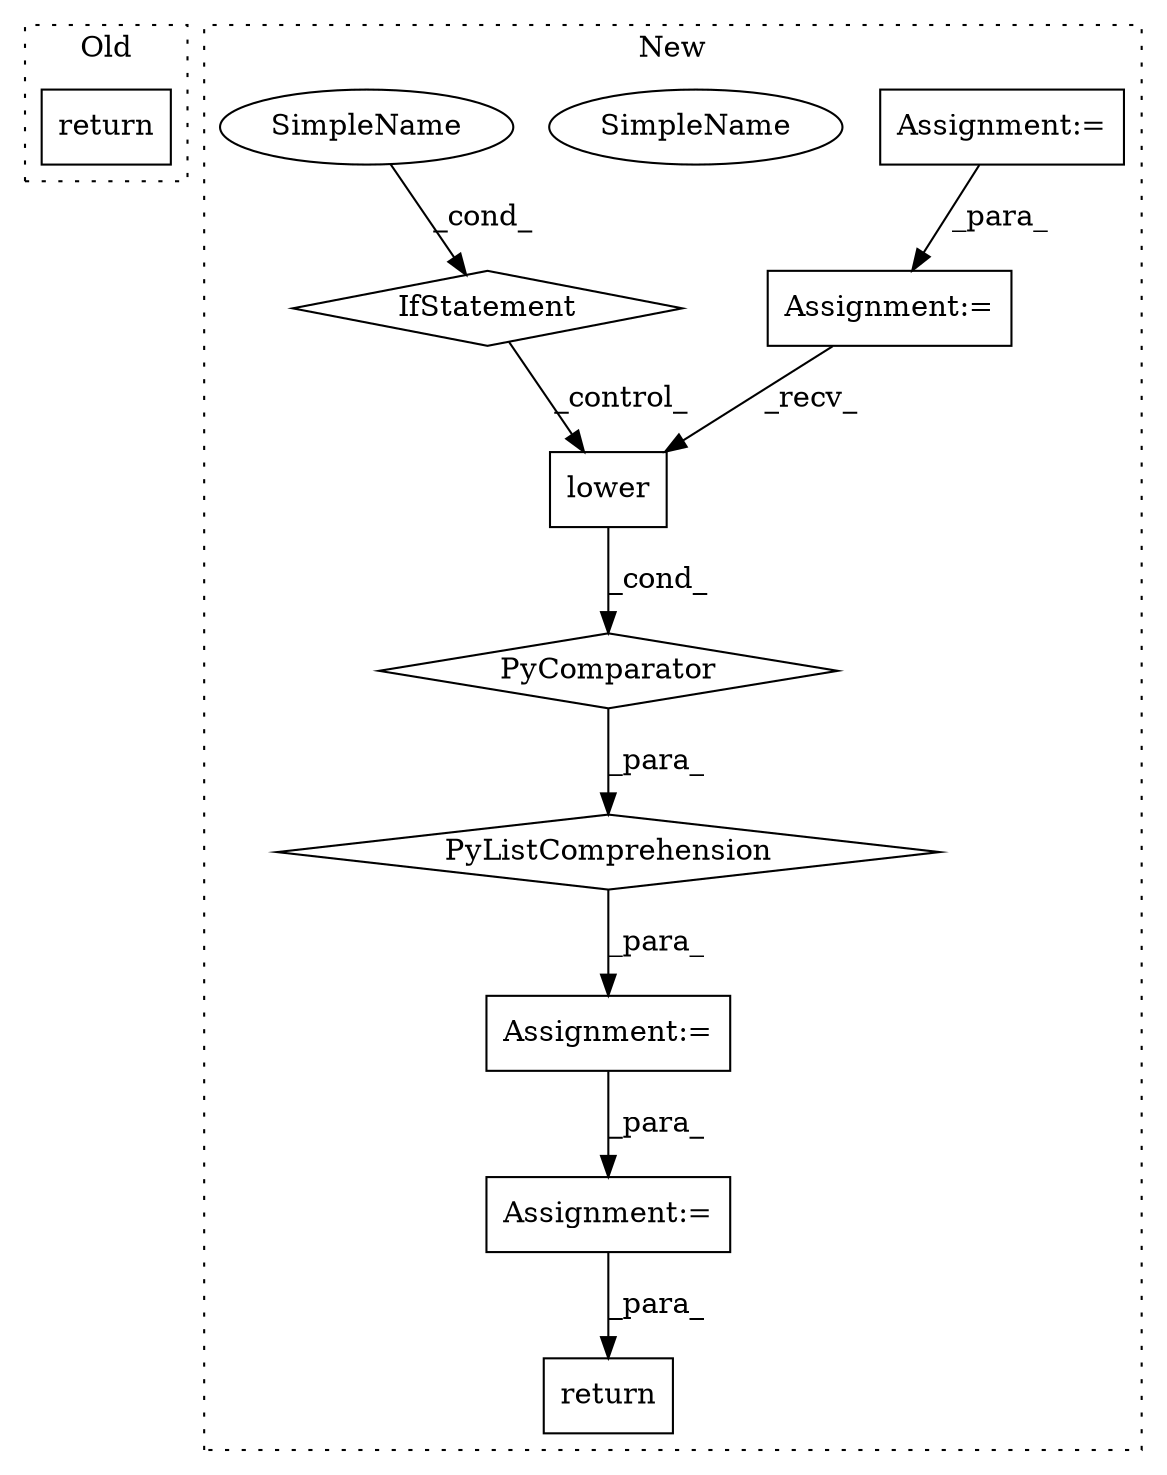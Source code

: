 digraph G {
subgraph cluster0 {
1 [label="return" a="41" s="1008" l="7" shape="box"];
label = "Old";
style="dotted";
}
subgraph cluster1 {
2 [label="lower" a="32" s="914" l="7" shape="box"];
3 [label="Assignment:=" a="7" s="1069" l="1" shape="box"];
4 [label="Assignment:=" a="7" s="879" l="1" shape="box"];
5 [label="return" a="41" s="1249" l="7" shape="box"];
6 [label="Assignment:=" a="7" s="982" l="21" shape="box"];
7 [label="IfStatement" a="25" s="982" l="21" shape="diamond"];
8 [label="SimpleName" a="42" s="998" l="5" shape="ellipse"];
9 [label="PyListComprehension" a="109" s="912" l="99" shape="diamond"];
10 [label="PyComparator" a="113" s="982" l="21" shape="diamond"];
11 [label="Assignment:=" a="7" s="900" l="12" shape="box"];
12 [label="SimpleName" a="42" s="998" l="5" shape="ellipse"];
label = "New";
style="dotted";
}
2 -> 10 [label="_cond_"];
3 -> 5 [label="_para_"];
4 -> 6 [label="_para_"];
6 -> 2 [label="_recv_"];
7 -> 2 [label="_control_"];
9 -> 11 [label="_para_"];
10 -> 9 [label="_para_"];
11 -> 3 [label="_para_"];
12 -> 7 [label="_cond_"];
}